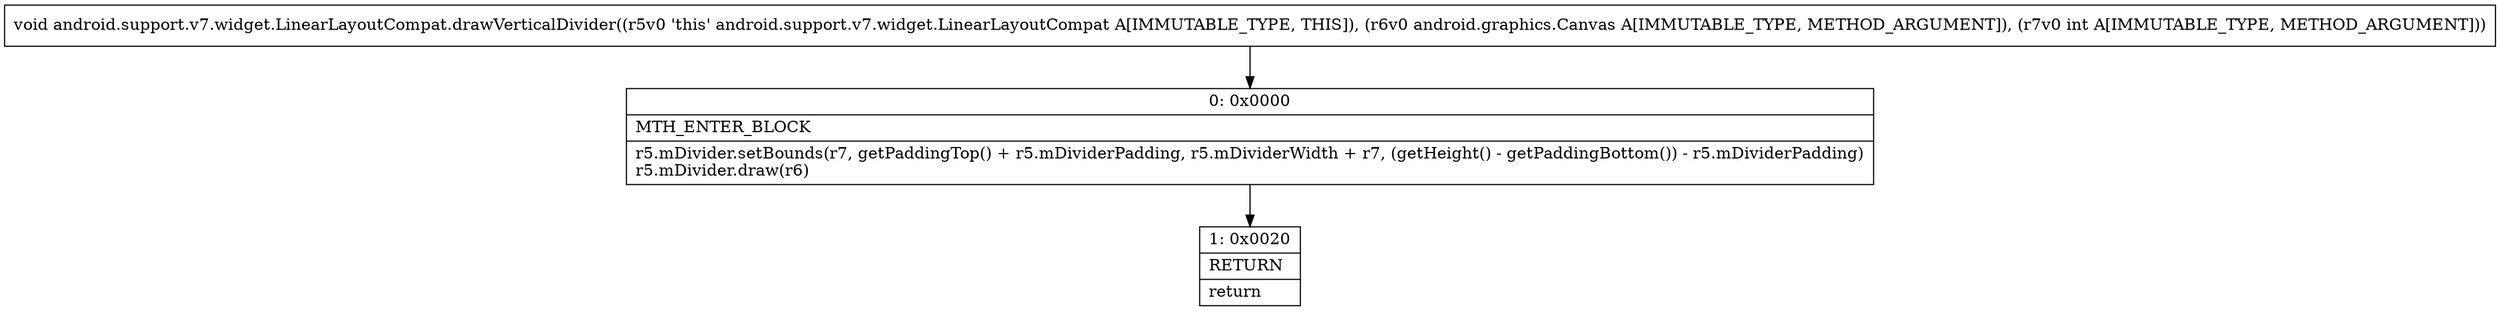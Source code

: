 digraph "CFG forandroid.support.v7.widget.LinearLayoutCompat.drawVerticalDivider(Landroid\/graphics\/Canvas;I)V" {
Node_0 [shape=record,label="{0\:\ 0x0000|MTH_ENTER_BLOCK\l|r5.mDivider.setBounds(r7, getPaddingTop() + r5.mDividerPadding, r5.mDividerWidth + r7, (getHeight() \- getPaddingBottom()) \- r5.mDividerPadding)\lr5.mDivider.draw(r6)\l}"];
Node_1 [shape=record,label="{1\:\ 0x0020|RETURN\l|return\l}"];
MethodNode[shape=record,label="{void android.support.v7.widget.LinearLayoutCompat.drawVerticalDivider((r5v0 'this' android.support.v7.widget.LinearLayoutCompat A[IMMUTABLE_TYPE, THIS]), (r6v0 android.graphics.Canvas A[IMMUTABLE_TYPE, METHOD_ARGUMENT]), (r7v0 int A[IMMUTABLE_TYPE, METHOD_ARGUMENT])) }"];
MethodNode -> Node_0;
Node_0 -> Node_1;
}

